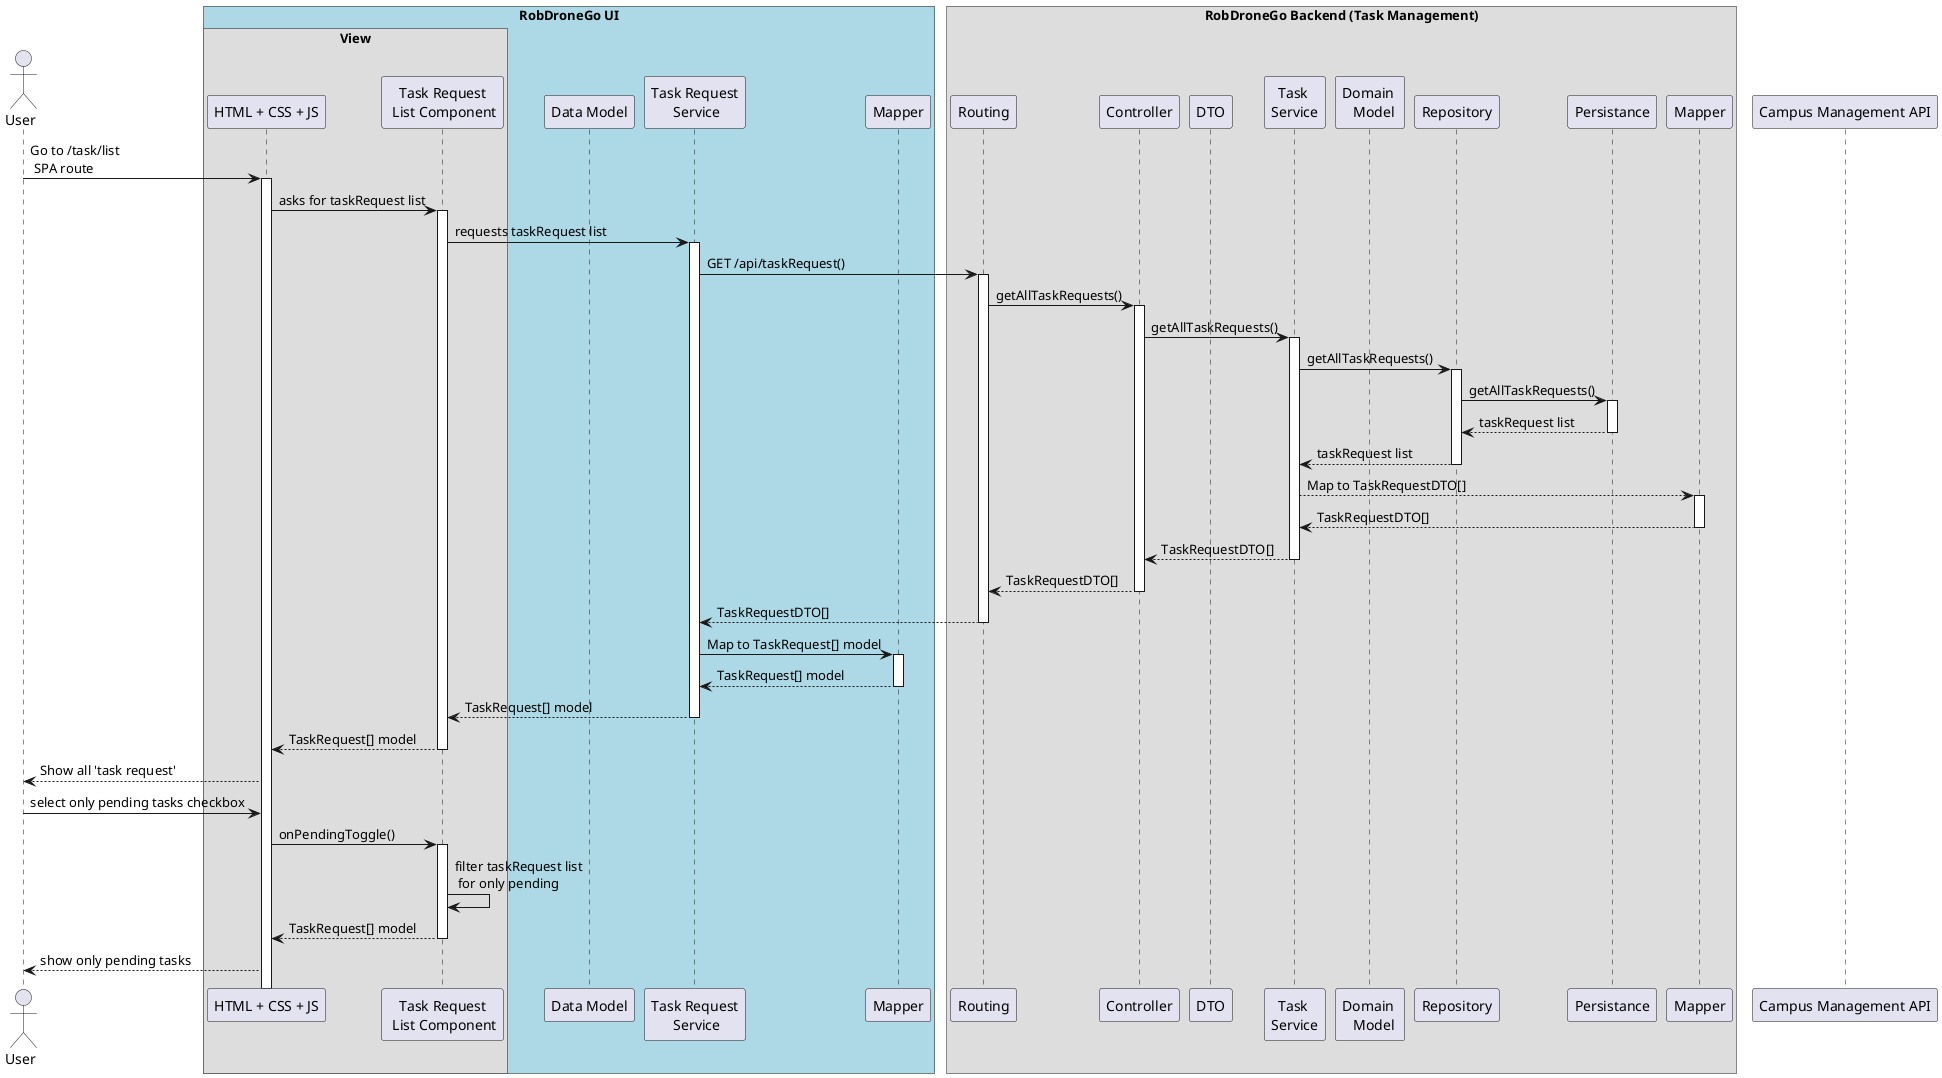 @startuml SD Lv3

!pragma teoz true

actor "User" as user
box "RobDroneGo UI" #LightBlue
    box "View"
        participant "HTML + CSS + JS" as FrontEnd
        participant "Task Request\n List Component" as UIComponent
    end box
    participant "Data Model" as ModelFE
    participant "Task Request\n Service" as TaskServiceFE
    participant "Mapper" as TaskMapperFE
end box
box "RobDroneGo Backend (Task Management)"
    participant "Routing" as TaskRouteBE
    participant "Controller" as TaskControllerBE
    participant "DTO" as TaskDtoBE
    participant "Task \nService" as TaskServiceBE
    participant "Domain \n  Model" as TaskDomainModelBE
    participant "Repository" as TaskRepositoryBE
    participant "Persistance" as TaskPersistanceBE
    participant "Mapper" as TaskMapperBE
end box

participant "Campus Management API" as CampusAPI
  
user -> FrontEnd : Go to /task/list\n SPA route
activate FrontEnd


FrontEnd -> UIComponent : asks for taskRequest list
activate UIComponent
UIComponent -> TaskServiceFE : requests taskRequest list
activate TaskServiceFE
TaskServiceFE -> TaskRouteBE : GET /api/taskRequest()
activate TaskRouteBE
TaskRouteBE -> TaskControllerBE : getAllTaskRequests()
activate TaskControllerBE
TaskControllerBE -> TaskServiceBE : getAllTaskRequests()
activate TaskServiceBE
TaskServiceBE -> TaskRepositoryBE : getAllTaskRequests()
activate TaskRepositoryBE
TaskRepositoryBE -> TaskPersistanceBE : getAllTaskRequests()
activate TaskPersistanceBE
TaskPersistanceBE --> TaskRepositoryBE : taskRequest list
deactivate TaskPersistanceBE
TaskRepositoryBE --> TaskServiceBE : taskRequest list
deactivate TaskRepositoryBE
TaskServiceBE --> TaskMapperBE : Map to TaskRequestDTO[]
activate TaskMapperBE
TaskMapperBE --> TaskServiceBE : TaskRequestDTO[]
deactivate TaskMapperBE
TaskServiceBE --> TaskControllerBE : TaskRequestDTO[]
deactivate TaskServiceBE
TaskControllerBE --> TaskRouteBE : TaskRequestDTO[]
deactivate TaskControllerBE

TaskRouteBE --> TaskServiceFE : TaskRequestDTO[]
deactivate TaskRouteBE
TaskServiceFE -> TaskMapperFE : Map to TaskRequest[] model
activate TaskMapperFE
TaskMapperFE --> TaskServiceFE : TaskRequest[] model
deactivate TaskMapperFE
TaskServiceFE --> UIComponent : TaskRequest[] model
deactivate TaskServiceFE
UIComponent --> FrontEnd : TaskRequest[] model
deactivate UIComponent
FrontEnd --> user : Show all 'task request'

user -> FrontEnd : select only pending tasks checkbox
FrontEnd -> UIComponent : onPendingToggle()
activate UIComponent
UIComponent -> UIComponent : filter taskRequest list\n for only pending
UIComponent --> FrontEnd : TaskRequest[] model
deactivate UIComponent
FrontEnd --> user : show only pending tasks


@enduml
